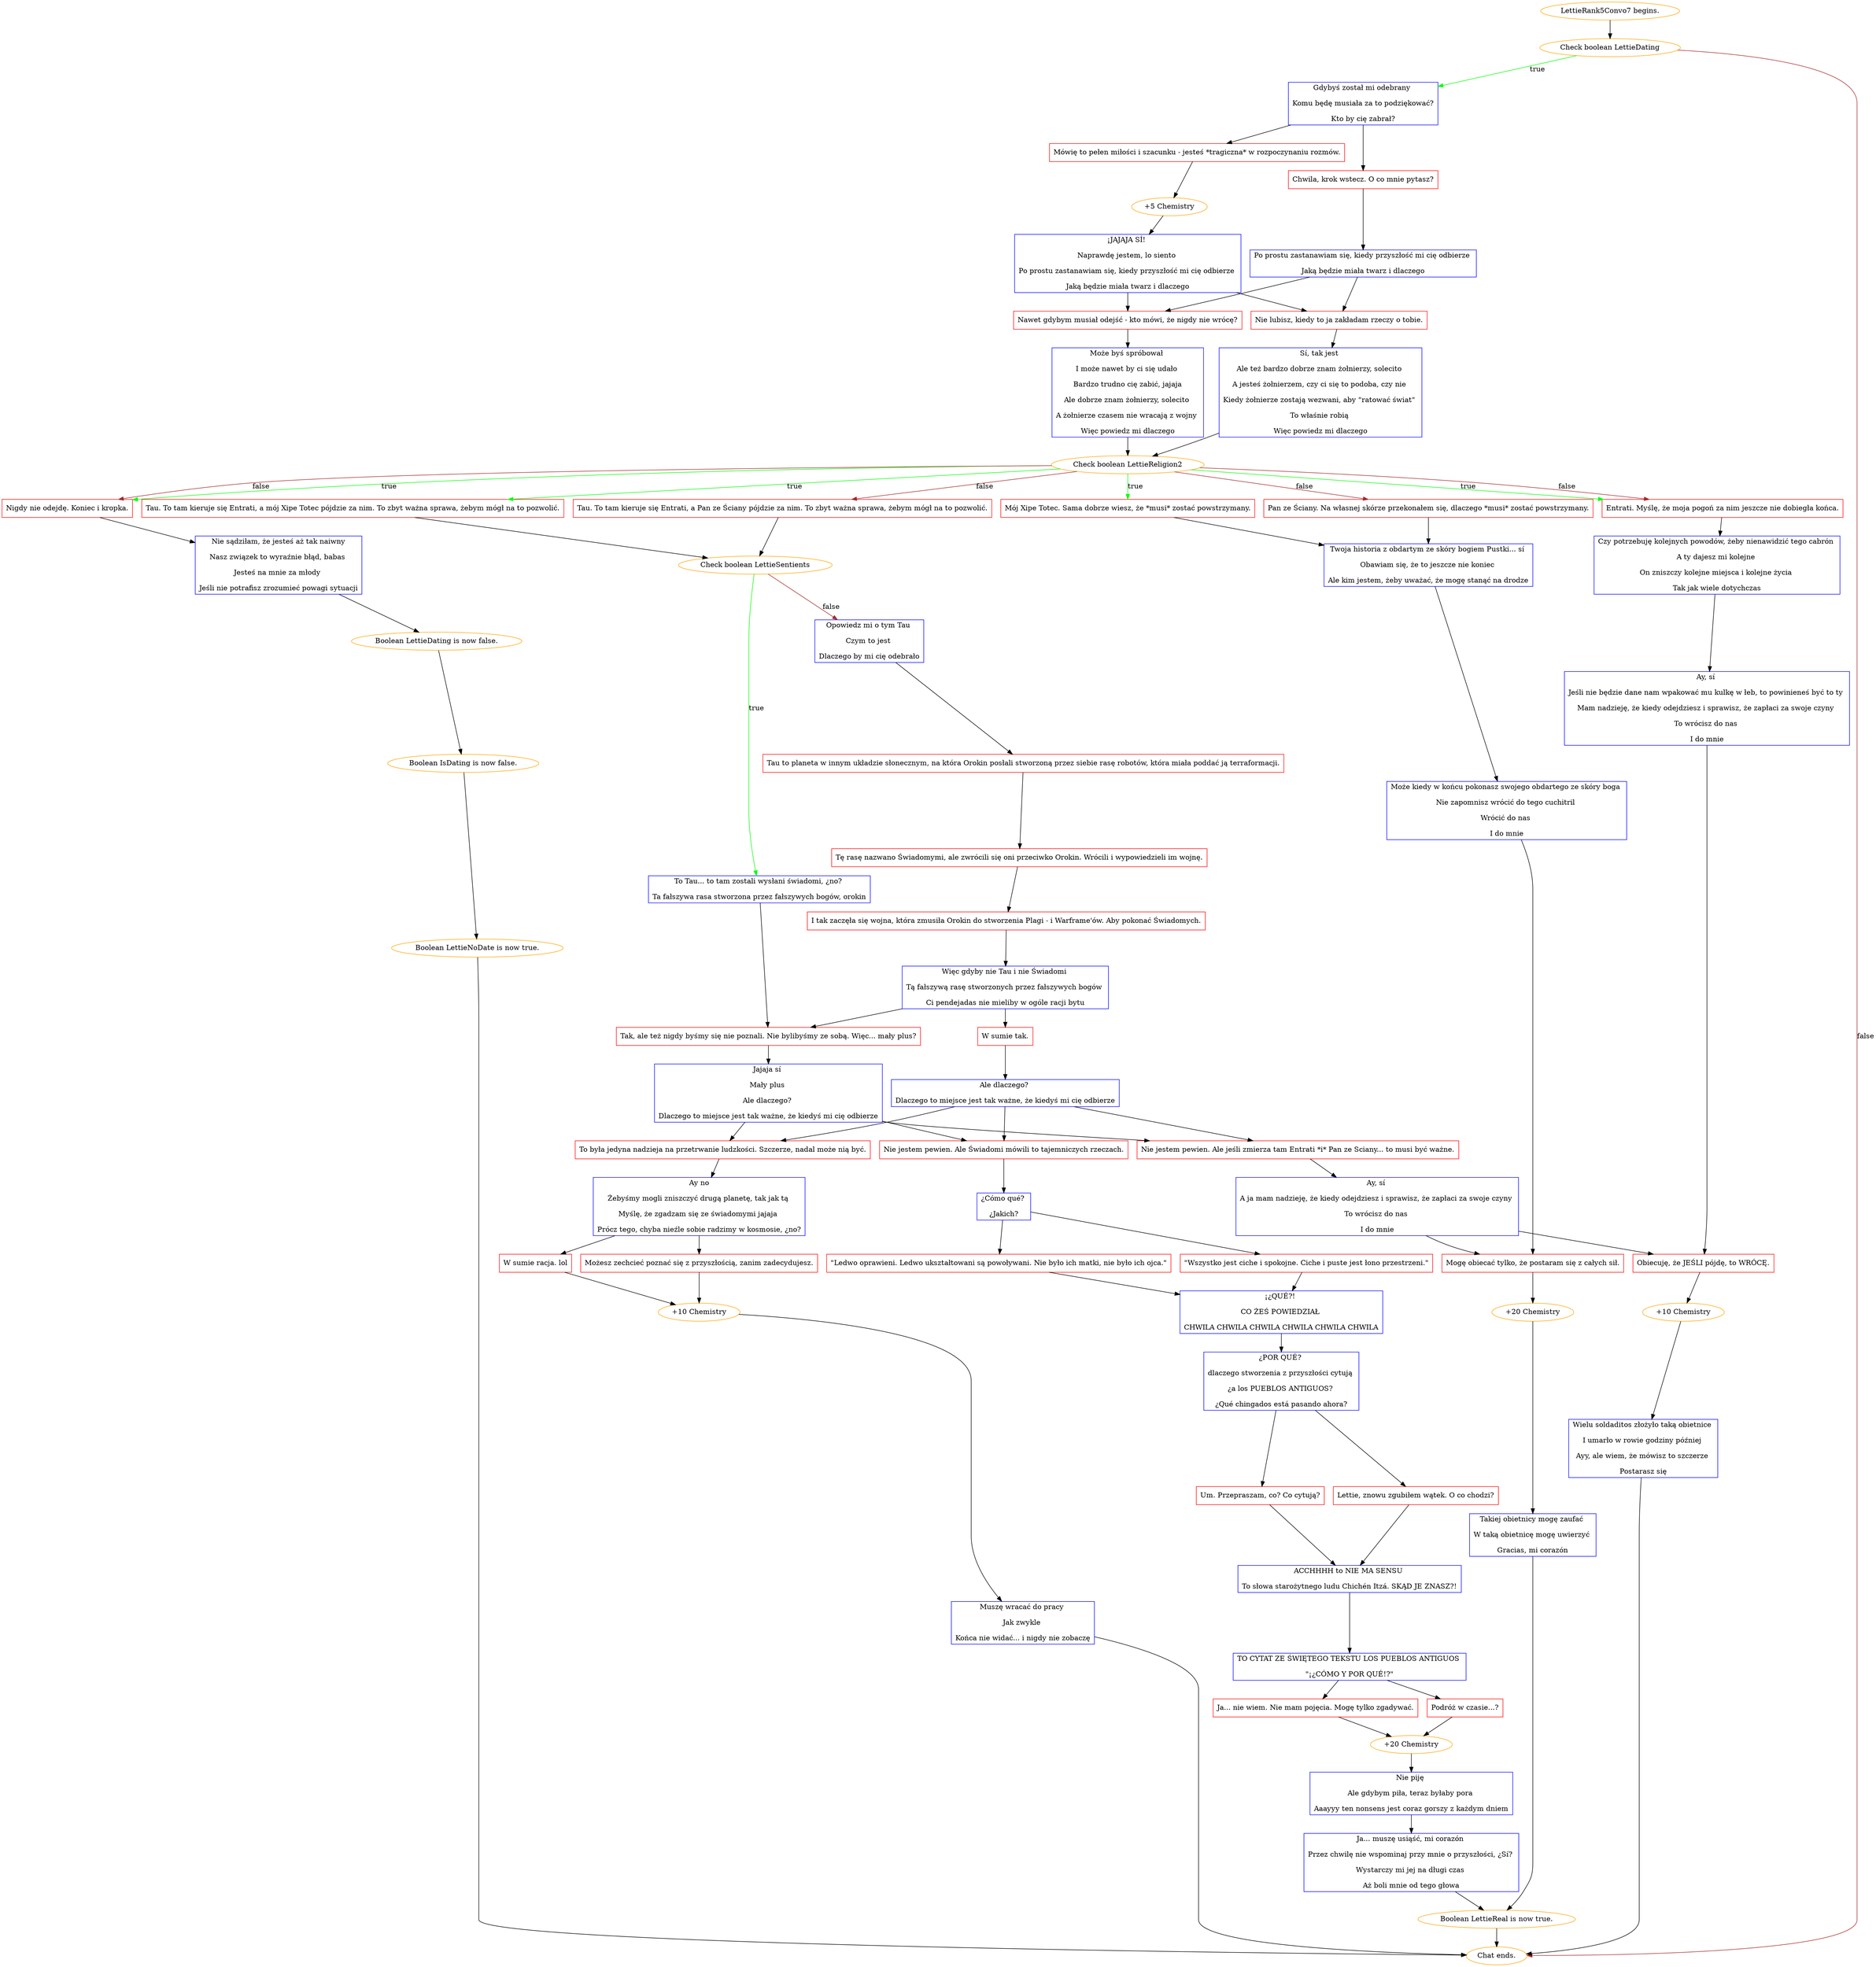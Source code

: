 digraph {
	"LettieRank5Convo7 begins." [color=orange];
		"LettieRank5Convo7 begins." -> j4288606571;
	j4288606571 [label="Check boolean LettieDating",color=orange];
		j4288606571 -> j3906001393 [label=true,color=green];
		j4288606571 -> "Chat ends." [label=false,color=brown];
	j3906001393 [label="Gdybyś został mi odebrany 
Komu będę musiała za to podziękować?
Kto by cię zabrał?",shape=box,color=blue];
		j3906001393 -> j1792662290;
		j3906001393 -> j171264272;
	"Chat ends." [color=orange];
	j1792662290 [label="Mówię to pełen miłości i szacunku - jesteś *tragiczna* w rozpoczynaniu rozmów.",shape=box,color=red];
		j1792662290 -> j124741709;
	j171264272 [label="Chwila, krok wstecz. O co mnie pytasz?",shape=box,color=red];
		j171264272 -> j1719287229;
	j124741709 [label="+5 Chemistry",color=orange];
		j124741709 -> j2467924238;
	j1719287229 [label="Po prostu zastanawiam się, kiedy przyszłość mi cię odbierze 
Jaką będzie miała twarz i dlaczego",shape=box,color=blue];
		j1719287229 -> j2765014152;
		j1719287229 -> j1053507143;
	j2467924238 [label="¡JAJAJA SÍ! 
Naprawdę jestem, lo siento 
Po prostu zastanawiam się, kiedy przyszłość mi cię odbierze 
Jaką będzie miała twarz i dlaczego",shape=box,color=blue];
		j2467924238 -> j2765014152;
		j2467924238 -> j1053507143;
	j2765014152 [label="Nawet gdybym musiał odejść - kto mówi, że nigdy nie wrócę?",shape=box,color=red];
		j2765014152 -> j3602080531;
	j1053507143 [label="Nie lubisz, kiedy to ja zakładam rzeczy o tobie.",shape=box,color=red];
		j1053507143 -> j84143507;
	j3602080531 [label="Może byś spróbował 
I może nawet by ci się udało 
Bardzo trudno cię zabić, jajaja
Ale dobrze znam żołnierzy, solecito 
A żołnierze czasem nie wracają z wojny 
Więc powiedz mi dlaczego",shape=box,color=blue];
		j3602080531 -> j3234434887;
	j84143507 [label="Sí, tak jest 
Ale też bardzo dobrze znam żołnierzy, solecito 
A jesteś żołnierzem, czy ci się to podoba, czy nie 
Kiedy żołnierze zostają wezwani, aby \"ratować świat\" 
To właśnie robią 
Więc powiedz mi dlaczego",shape=box,color=blue];
		j84143507 -> j3234434887;
	j3234434887 [label="Check boolean LettieReligion2",color=orange];
		j3234434887 -> j1025969139 [label=true,color=green];
		j3234434887 -> j1777990849 [label=true,color=green];
		j3234434887 -> j795429833 [label=true,color=green];
		j3234434887 -> j3956320192 [label=true,color=green];
		j3234434887 -> j1025969139 [label=false,color=brown];
		j3234434887 -> j2470163899 [label=false,color=brown];
		j3234434887 -> j1353143079 [label=false,color=brown];
		j3234434887 -> j3956320192 [label=false,color=brown];
	j1025969139 [label="Entrati. Myślę, że moja pogoń za nim jeszcze nie dobiegła końca.",shape=box,color=red];
		j1025969139 -> j2027566273;
	j1777990849 [label="Mój Xipe Totec. Sama dobrze wiesz, że *musi* zostać powstrzymany.",shape=box,color=red];
		j1777990849 -> j4239559979;
	j795429833 [label="Tau. To tam kieruje się Entrati, a mój Xipe Totec pójdzie za nim. To zbyt ważna sprawa, żebym mógł na to pozwolić.",shape=box,color=red];
		j795429833 -> j3204689239;
	j3956320192 [label="Nigdy nie odejdę. Koniec i kropka.",shape=box,color=red];
		j3956320192 -> j2737667517;
	j2470163899 [label="Pan ze Ściany. Na własnej skórze przekonałem się, dlaczego *musi* zostać powstrzymany.",shape=box,color=red];
		j2470163899 -> j4239559979;
	j1353143079 [label="Tau. To tam kieruje się Entrati, a Pan ze Ściany pójdzie za nim. To zbyt ważna sprawa, żebym mógł na to pozwolić.",shape=box,color=red];
		j1353143079 -> j3204689239;
	j2027566273 [label="Czy potrzebuję kolejnych powodów, żeby nienawidzić tego cabrón 
A ty dajesz mi kolejne 
On zniszczy kolejne miejsca i kolejne życia 
Tak jak wiele dotychczas",shape=box,color=blue];
		j2027566273 -> j3800376095;
	j4239559979 [label="Twoja historia z obdartym ze skóry bogiem Pustki... sí 
Obawiam się, że to jeszcze nie koniec 
Ale kim jestem, żeby uważać, że mogę stanąć na drodze",shape=box,color=blue];
		j4239559979 -> j1891298074;
	j3204689239 [label="Check boolean LettieSentients",color=orange];
		j3204689239 -> j1780107803 [label=true,color=green];
		j3204689239 -> j2974991534 [label=false,color=brown];
	j2737667517 [label="Nie sądziłam, że jesteś aż tak naiwny
Nasz związek to wyraźnie błąd, babas 
Jesteś na mnie za młody 
Jeśli nie potrafisz zrozumieć powagi sytuacji",shape=box,color=blue];
		j2737667517 -> j2548450594;
	j3800376095 [label="Ay, sí 
Jeśli nie będzie dane nam wpakować mu kulkę w łeb, to powinieneś być to ty 
Mam nadzieję, że kiedy odejdziesz i sprawisz, że zapłaci za swoje czyny 
To wrócisz do nas 
I do mnie",shape=box,color=blue];
		j3800376095 -> j3494239444;
	j1891298074 [label="Może kiedy w końcu pokonasz swojego obdartego ze skóry boga 
Nie zapomnisz wrócić do tego cuchitril 
Wrócić do nas 
I do mnie",shape=box,color=blue];
		j1891298074 -> j4194931599;
	j1780107803 [label="To Tau... to tam zostali wysłani świadomi, ¿no? 
Ta fałszywa rasa stworzona przez fałszywych bogów, orokin",shape=box,color=blue];
		j1780107803 -> j1379471431;
	j2974991534 [label="Opowiedz mi o tym Tau 
Czym to jest 
Dlaczego by mi cię odebrało",shape=box,color=blue];
		j2974991534 -> j2050643532;
	j2548450594 [label="Boolean LettieDating is now false.",color=orange];
		j2548450594 -> j4086907321;
	j3494239444 [label="Obiecuję, że JEŚLI pójdę, to WRÓCĘ.",shape=box,color=red];
		j3494239444 -> j3025121877;
	j4194931599 [label="Mogę obiecać tylko, że postaram się z całych sił.",shape=box,color=red];
		j4194931599 -> j3544486875;
	j1379471431 [label="Tak, ale też nigdy byśmy się nie poznali. Nie bylibyśmy ze sobą. Więc... mały plus?",shape=box,color=red];
		j1379471431 -> j3611057468;
	j2050643532 [label="Tau to planeta w innym układzie słonecznym, na która Orokin posłali stworzoną przez siebie rasę robotów, która miała poddać ją terraformacji.",shape=box,color=red];
		j2050643532 -> j3209615586;
	j4086907321 [label="Boolean IsDating is now false.",color=orange];
		j4086907321 -> j2703113057;
	j3025121877 [label="+10 Chemistry",color=orange];
		j3025121877 -> j1169928534;
	j3544486875 [label="+20 Chemistry",color=orange];
		j3544486875 -> j4110142305;
	j3611057468 [label="Jajaja sí 
Mały plus 
Ale dlaczego? 
Dlaczego to miejsce jest tak ważne, że kiedyś mi cię odbierze",shape=box,color=blue];
		j3611057468 -> j3785177764;
		j3611057468 -> j697145004;
		j3611057468 -> j1682277744;
	j3209615586 [label="Tę rasę nazwano Świadomymi, ale zwrócili się oni przeciwko Orokin. Wrócili i wypowiedzieli im wojnę.",shape=box,color=red];
		j3209615586 -> j3435177294;
	j2703113057 [label="Boolean LettieNoDate is now true.",color=orange];
		j2703113057 -> "Chat ends.";
	j1169928534 [label="Wielu soldaditos złożyło taką obietnice 
I umarło w rowie godziny później 
Ayy, ale wiem, że mówisz to szczerze 
Postarasz się",shape=box,color=blue];
		j1169928534 -> "Chat ends.";
	j4110142305 [label="Takiej obietnicy mogę zaufać 
W taką obietnicę mogę uwierzyć 
Gracias, mi corazón",shape=box,color=blue];
		j4110142305 -> j1472871842;
	j3785177764 [label="Nie jestem pewien. Ale jeśli zmierza tam Entrati *i* Pan ze Sciany... to musi być ważne.",shape=box,color=red];
		j3785177764 -> j2213915539;
	j697145004 [label="To była jedyna nadzieja na przetrwanie ludzkości. Szczerze, nadal może nią być.",shape=box,color=red];
		j697145004 -> j757474468;
	j1682277744 [label="Nie jestem pewien. Ale Świadomi mówili to tajemniczych rzeczach.",shape=box,color=red];
		j1682277744 -> j610626342;
	j3435177294 [label="I tak zaczęła się wojna, która zmusiła Orokin do stworzenia Plagi - i Warframe'ów. Aby pokonać Świadomych.",shape=box,color=red];
		j3435177294 -> j3214871857;
	j1472871842 [label="Boolean LettieReal is now true.",color=orange];
		j1472871842 -> "Chat ends.";
	j2213915539 [label="Ay, sí 
A ja mam nadzieję, że kiedy odejdziesz i sprawisz, że zapłaci za swoje czyny 
To wrócisz do nas 
I do mnie",shape=box,color=blue];
		j2213915539 -> j3494239444;
		j2213915539 -> j4194931599;
	j757474468 [label="Ay no
Żebyśmy mogli zniszczyć drugą planetę, tak jak tą 
Myślę, że zgadzam się ze świadomymi jajaja 
Prócz tego, chyba nieźle sobie radzimy w kosmosie, ¿no?",shape=box,color=blue];
		j757474468 -> j3726643700;
		j757474468 -> j490951296;
	j610626342 [label="¿Cómo qué? 
¿Jakich?",shape=box,color=blue];
		j610626342 -> j3408183606;
		j610626342 -> j118086210;
	j3214871857 [label="Więc gdyby nie Tau i nie Świadomi 
Tą fałszywą rasę stworzonych przez fałszywych bogów 
Ci pendejadas nie mieliby w ogóle racji bytu",shape=box,color=blue];
		j3214871857 -> j1379471431;
		j3214871857 -> j2234757690;
	j3726643700 [label="W sumie racja. lol",shape=box,color=red];
		j3726643700 -> j430319469;
	j490951296 [label="Możesz zechcieć poznać się z przyszłością, zanim zadecydujesz.",shape=box,color=red];
		j490951296 -> j430319469;
	j3408183606 [label="\"Wszystko jest ciche i spokojne. Ciche i puste jest łono przestrzeni.\"",shape=box,color=red];
		j3408183606 -> j2830044166;
	j118086210 [label="\"Ledwo oprawieni. Ledwo ukształtowani są powoływani. Nie było ich matki, nie było ich ojca.\"",shape=box,color=red];
		j118086210 -> j2830044166;
	j2234757690 [label="W sumie tak.",shape=box,color=red];
		j2234757690 -> j3305089819;
	j430319469 [label="+10 Chemistry",color=orange];
		j430319469 -> j3182287759;
	j2830044166 [label="¡¿QUÉ?! 
CO ŻEŚ POWIEDZIAŁ 
CHWILA CHWILA CHWILA CHWILA CHWILA CHWILA",shape=box,color=blue];
		j2830044166 -> j3370958427;
	j3305089819 [label="Ale dlaczego? 
Dlaczego to miejsce jest tak ważne, że kiedyś mi cię odbierze",shape=box,color=blue];
		j3305089819 -> j3785177764;
		j3305089819 -> j697145004;
		j3305089819 -> j1682277744;
	j3182287759 [label="Muszę wracać do pracy 
Jak zwykle 
Końca nie widać... i nigdy nie zobaczę",shape=box,color=blue];
		j3182287759 -> "Chat ends.";
	j3370958427 [label="¿POR QUÉ? 
dlaczego stworzenia z przyszłości cytują 
¿a los PUEBLOS ANTIGUOS? 
¿Qué chingados está pasando ahora?",shape=box,color=blue];
		j3370958427 -> j3545081397;
		j3370958427 -> j1464983605;
	j3545081397 [label="Um. Przepraszam, co? Co cytują?",shape=box,color=red];
		j3545081397 -> j2069707771;
	j1464983605 [label="Lettie, znowu zgubiłem wątek. O co chodzi?",shape=box,color=red];
		j1464983605 -> j2069707771;
	j2069707771 [label="ACCHHHH to NIE MA SENSU 
To słowa starożytnego ludu Chichén Itzá. SKĄD JE ZNASZ?!",shape=box,color=blue];
		j2069707771 -> j3770849225;
	j3770849225 [label="TO CYTAT ZE ŚWIĘTEGO TEKSTU LOS PUEBLOS ANTIGUOS 
\"¡¿CÓMO Y POR QUÉ!?\"",shape=box,color=blue];
		j3770849225 -> j3814632896;
		j3770849225 -> j1352081583;
	j3814632896 [label="Ja... nie wiem. Nie mam pojęcia. Mogę tylko zgadywać.",shape=box,color=red];
		j3814632896 -> j1834024208;
	j1352081583 [label="Podróż w czasie...?",shape=box,color=red];
		j1352081583 -> j1834024208;
	j1834024208 [label="+20 Chemistry",color=orange];
		j1834024208 -> j3207447966;
	j3207447966 [label="Nie piję 
Ale gdybym piła, teraz byłaby pora 
Aaayyy ten nonsens jest coraz gorszy z każdym dniem",shape=box,color=blue];
		j3207447966 -> j1743032379;
	j1743032379 [label="Ja... muszę usiąść, mi corazón 
Przez chwilę nie wspominaj przy mnie o przyszłości, ¿Sí? 
Wystarczy mi jej na długi czas 
Aż boli mnie od tego głowa",shape=box,color=blue];
		j1743032379 -> j1472871842;
}